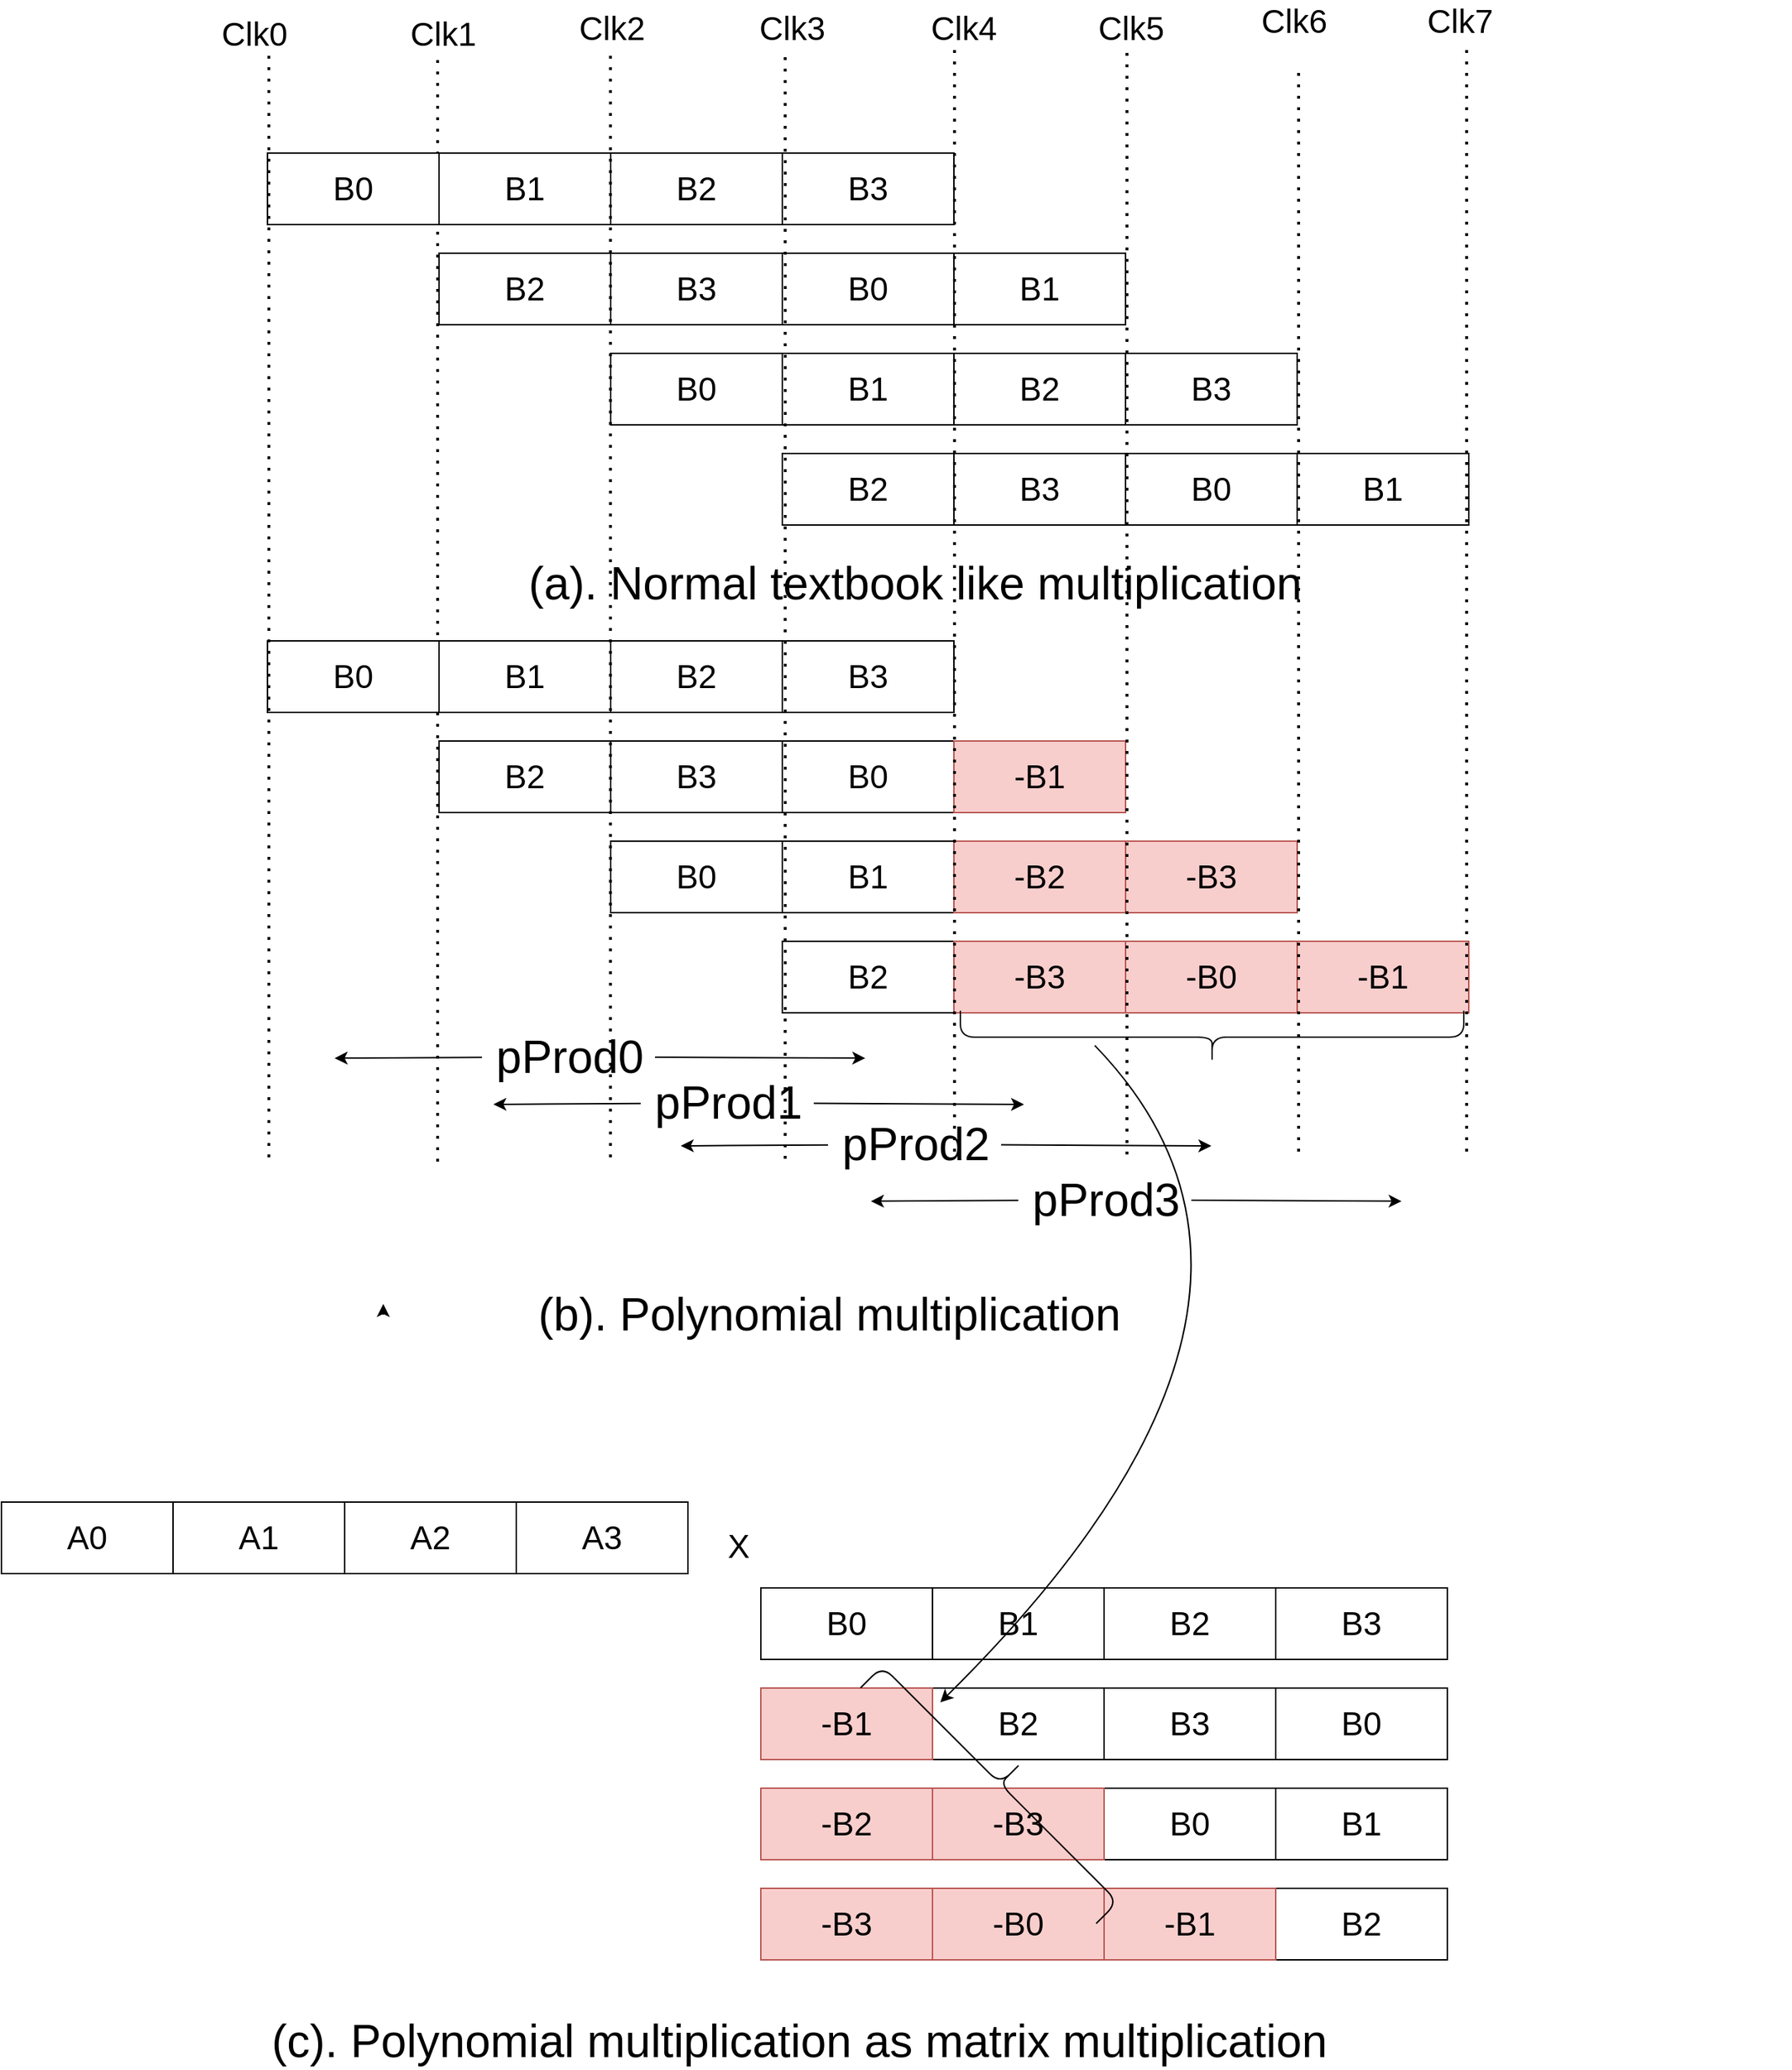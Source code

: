 <mxfile>
    <diagram id="rdkxqr2sLyK3LkeXxhjU" name="Page-1">
        <mxGraphModel dx="1860" dy="2270" grid="0" gridSize="10" guides="1" tooltips="1" connect="1" arrows="1" fold="1" page="1" pageScale="1" pageWidth="1169" pageHeight="827" math="0" shadow="0">
            <root>
                <mxCell id="0"/>
                <mxCell id="1" parent="0"/>
                <mxCell id="131" value="" style="group" vertex="1" connectable="0" parent="1">
                    <mxGeometry x="201" y="352" width="840" height="260" as="geometry"/>
                </mxCell>
                <mxCell id="70" value="" style="group;fontSize=23;" vertex="1" connectable="0" parent="131">
                    <mxGeometry x="336" y="37" width="480" height="50" as="geometry"/>
                </mxCell>
                <mxCell id="71" value="B0" style="rounded=0;whiteSpace=wrap;html=1;fontSize=23;" vertex="1" parent="70">
                    <mxGeometry width="120" height="50" as="geometry"/>
                </mxCell>
                <mxCell id="72" value="B1" style="rounded=0;whiteSpace=wrap;html=1;fontSize=23;" vertex="1" parent="70">
                    <mxGeometry x="120" width="120" height="50" as="geometry"/>
                </mxCell>
                <mxCell id="73" value="B2" style="rounded=0;whiteSpace=wrap;html=1;fontSize=23;" vertex="1" parent="70">
                    <mxGeometry x="240" width="120" height="50" as="geometry"/>
                </mxCell>
                <mxCell id="74" value="B3" style="rounded=0;whiteSpace=wrap;html=1;fontSize=23;" vertex="1" parent="70">
                    <mxGeometry x="360" width="120" height="50" as="geometry"/>
                </mxCell>
                <mxCell id="75" value="" style="group;fontSize=23;" vertex="1" connectable="0" parent="131">
                    <mxGeometry x="456" y="107" width="480" height="50" as="geometry"/>
                </mxCell>
                <mxCell id="76" value="B2" style="rounded=0;whiteSpace=wrap;html=1;fontSize=23;" vertex="1" parent="75">
                    <mxGeometry width="120" height="50" as="geometry"/>
                </mxCell>
                <mxCell id="77" value="B3" style="rounded=0;whiteSpace=wrap;html=1;fontSize=23;" vertex="1" parent="75">
                    <mxGeometry x="120" width="120" height="50" as="geometry"/>
                </mxCell>
                <mxCell id="78" value="B0" style="rounded=0;whiteSpace=wrap;html=1;fontSize=23;" vertex="1" parent="75">
                    <mxGeometry x="240" width="120" height="50" as="geometry"/>
                </mxCell>
                <mxCell id="80" value="" style="group;fontSize=23;" vertex="1" connectable="0" parent="131">
                    <mxGeometry x="576" y="177" width="480" height="50" as="geometry"/>
                </mxCell>
                <mxCell id="81" value="B0" style="rounded=0;whiteSpace=wrap;html=1;fontSize=23;" vertex="1" parent="80">
                    <mxGeometry width="120" height="50" as="geometry"/>
                </mxCell>
                <mxCell id="82" value="B1" style="rounded=0;whiteSpace=wrap;html=1;fontSize=23;" vertex="1" parent="80">
                    <mxGeometry x="120" width="120" height="50" as="geometry"/>
                </mxCell>
                <mxCell id="85" value="" style="group;fontSize=23;" vertex="1" connectable="0" parent="131">
                    <mxGeometry x="360" y="210" width="480" height="50" as="geometry"/>
                </mxCell>
                <mxCell id="86" value="B2" style="rounded=0;whiteSpace=wrap;html=1;fontSize=23;" vertex="1" parent="85">
                    <mxGeometry x="336" y="37" width="120" height="50" as="geometry"/>
                </mxCell>
                <mxCell id="79" value="-B1" style="rounded=0;whiteSpace=wrap;html=1;fontSize=23;fillColor=#f8cecc;strokeColor=#b85450;" vertex="1" parent="131">
                    <mxGeometry x="336" y="107" width="120" height="50" as="geometry"/>
                </mxCell>
                <mxCell id="83" value="-B2" style="rounded=0;whiteSpace=wrap;html=1;fontSize=23;fillColor=#f8cecc;strokeColor=#b85450;" vertex="1" parent="131">
                    <mxGeometry x="336" y="177" width="120" height="50" as="geometry"/>
                </mxCell>
                <mxCell id="84" value="-B3" style="rounded=0;whiteSpace=wrap;html=1;fontSize=23;fillColor=#f8cecc;strokeColor=#b85450;" vertex="1" parent="131">
                    <mxGeometry x="456" y="177" width="120" height="50" as="geometry"/>
                </mxCell>
                <mxCell id="87" value="-B3" style="rounded=0;whiteSpace=wrap;html=1;fontSize=23;fillColor=#f8cecc;strokeColor=#b85450;" vertex="1" parent="131">
                    <mxGeometry x="336" y="247" width="120" height="50" as="geometry"/>
                </mxCell>
                <mxCell id="88" value="-B0" style="rounded=0;whiteSpace=wrap;html=1;fontSize=23;fillColor=#f8cecc;strokeColor=#b85450;" vertex="1" parent="131">
                    <mxGeometry x="456" y="247" width="120" height="50" as="geometry"/>
                </mxCell>
                <mxCell id="89" value="-B1" style="rounded=0;whiteSpace=wrap;html=1;fontSize=23;fillColor=#f8cecc;strokeColor=#b85450;" vertex="1" parent="131">
                    <mxGeometry x="576" y="247" width="120" height="50" as="geometry"/>
                </mxCell>
                <mxCell id="143" value="X" style="text;html=1;align=center;verticalAlign=middle;resizable=0;points=[];autosize=1;strokeColor=none;fillColor=none;fontSize=23;" vertex="1" parent="131">
                    <mxGeometry x="303" y="-12" width="33" height="40" as="geometry"/>
                </mxCell>
                <mxCell id="132" value="" style="group;fontSize=23;" vertex="1" connectable="0" parent="1">
                    <mxGeometry x="6" y="329" width="480" height="50" as="geometry"/>
                </mxCell>
                <mxCell id="133" value="A0" style="rounded=0;whiteSpace=wrap;html=1;fontSize=23;" vertex="1" parent="132">
                    <mxGeometry width="120" height="50" as="geometry"/>
                </mxCell>
                <mxCell id="134" value="A1" style="rounded=0;whiteSpace=wrap;html=1;fontSize=23;" vertex="1" parent="132">
                    <mxGeometry x="120" width="120" height="50" as="geometry"/>
                </mxCell>
                <mxCell id="135" value="A2" style="rounded=0;whiteSpace=wrap;html=1;fontSize=23;" vertex="1" parent="132">
                    <mxGeometry x="240" width="120" height="50" as="geometry"/>
                </mxCell>
                <mxCell id="136" value="A3" style="rounded=0;whiteSpace=wrap;html=1;fontSize=23;" vertex="1" parent="132">
                    <mxGeometry x="360" width="120" height="50" as="geometry"/>
                </mxCell>
                <mxCell id="138" value="" style="endArrow=classic;html=1;fontSize=23;curved=1;entryX=0.25;entryY=0.2;entryDx=0;entryDy=0;entryPerimeter=0;exitX=0.343;exitY=0.733;exitDx=0;exitDy=0;exitPerimeter=0;" edge="1" parent="1" source="139" target="140">
                    <mxGeometry width="50" height="50" relative="1" as="geometry">
                        <mxPoint x="846" y="111" as="sourcePoint"/>
                        <mxPoint x="662" y="355" as="targetPoint"/>
                        <Array as="points">
                            <mxPoint x="945" y="190"/>
                        </Array>
                    </mxGeometry>
                </mxCell>
                <mxCell id="140" value="" style="shape=curlyBracket;whiteSpace=wrap;html=1;rounded=1;flipH=1;labelPosition=right;verticalLabelPosition=middle;align=left;verticalAlign=middle;fontSize=23;fillColor=#CCFFE6;rotation=-45;" vertex="1" parent="1">
                    <mxGeometry x="682.8" y="409.55" width="43" height="233" as="geometry"/>
                </mxCell>
                <mxCell id="145" value="" style="endArrow=classic;startArrow=none;html=1;fontSize=32;curved=1;" edge="1" parent="1" source="144">
                    <mxGeometry width="50" height="50" relative="1" as="geometry">
                        <mxPoint x="350" y="51" as="sourcePoint"/>
                        <mxPoint x="721" y="51" as="targetPoint"/>
                    </mxGeometry>
                </mxCell>
                <mxCell id="146" value="" style="endArrow=none;startArrow=classic;html=1;fontSize=32;curved=1;" edge="1" parent="1" target="144">
                    <mxGeometry width="50" height="50" relative="1" as="geometry">
                        <mxPoint x="350" y="51" as="sourcePoint"/>
                        <mxPoint x="721" y="51" as="targetPoint"/>
                    </mxGeometry>
                </mxCell>
                <mxCell id="147" value="pProd2" style="text;html=1;align=center;verticalAlign=middle;resizable=0;points=[];autosize=1;strokeColor=none;fillColor=none;fontSize=32;" vertex="1" parent="1">
                    <mxGeometry x="584" y="54" width="121" height="50" as="geometry"/>
                </mxCell>
                <mxCell id="148" value="" style="endArrow=classic;startArrow=none;html=1;fontSize=32;curved=1;" edge="1" parent="1" source="147">
                    <mxGeometry width="50" height="50" relative="1" as="geometry">
                        <mxPoint x="481" y="80" as="sourcePoint"/>
                        <mxPoint x="852" y="80" as="targetPoint"/>
                    </mxGeometry>
                </mxCell>
                <mxCell id="149" value="" style="endArrow=none;startArrow=classic;html=1;fontSize=32;curved=1;" edge="1" parent="1" target="147">
                    <mxGeometry width="50" height="50" relative="1" as="geometry">
                        <mxPoint x="481" y="80" as="sourcePoint"/>
                        <mxPoint x="852" y="80" as="targetPoint"/>
                    </mxGeometry>
                </mxCell>
                <mxCell id="43" value="" style="endArrow=none;dashed=1;html=1;dashPattern=1 3;strokeWidth=2;fontSize=23;" edge="1" parent="1">
                    <mxGeometry width="50" height="50" relative="1" as="geometry">
                        <mxPoint x="311" y="91" as="sourcePoint"/>
                        <mxPoint x="311" y="-679" as="targetPoint"/>
                    </mxGeometry>
                </mxCell>
                <mxCell id="46" value="" style="group;fontSize=23;" vertex="1" connectable="0" parent="1">
                    <mxGeometry x="192" y="-614" width="840" height="260" as="geometry"/>
                </mxCell>
                <mxCell id="6" value="" style="group;fontSize=23;" vertex="1" connectable="0" parent="46">
                    <mxGeometry width="480" height="50" as="geometry"/>
                </mxCell>
                <mxCell id="2" value="B0" style="rounded=0;whiteSpace=wrap;html=1;fontSize=23;" vertex="1" parent="6">
                    <mxGeometry width="120" height="50" as="geometry"/>
                </mxCell>
                <mxCell id="3" value="B1" style="rounded=0;whiteSpace=wrap;html=1;fontSize=23;" vertex="1" parent="6">
                    <mxGeometry x="120" width="120" height="50" as="geometry"/>
                </mxCell>
                <mxCell id="4" value="B2" style="rounded=0;whiteSpace=wrap;html=1;fontSize=23;" vertex="1" parent="6">
                    <mxGeometry x="240" width="120" height="50" as="geometry"/>
                </mxCell>
                <mxCell id="5" value="B3" style="rounded=0;whiteSpace=wrap;html=1;fontSize=23;" vertex="1" parent="6">
                    <mxGeometry x="360" width="120" height="50" as="geometry"/>
                </mxCell>
                <mxCell id="7" value="" style="group;fontSize=23;" vertex="1" connectable="0" parent="46">
                    <mxGeometry x="120" y="70" width="480" height="50" as="geometry"/>
                </mxCell>
                <mxCell id="8" value="B2" style="rounded=0;whiteSpace=wrap;html=1;fontSize=23;" vertex="1" parent="7">
                    <mxGeometry width="120" height="50" as="geometry"/>
                </mxCell>
                <mxCell id="9" value="B3" style="rounded=0;whiteSpace=wrap;html=1;fontSize=23;" vertex="1" parent="7">
                    <mxGeometry x="120" width="120" height="50" as="geometry"/>
                </mxCell>
                <mxCell id="10" value="B0" style="rounded=0;whiteSpace=wrap;html=1;fontSize=23;" vertex="1" parent="7">
                    <mxGeometry x="240" width="120" height="50" as="geometry"/>
                </mxCell>
                <mxCell id="11" value="B1" style="rounded=0;whiteSpace=wrap;html=1;fontSize=23;" vertex="1" parent="7">
                    <mxGeometry x="360" width="120" height="50" as="geometry"/>
                </mxCell>
                <mxCell id="12" value="" style="group;fontSize=23;" vertex="1" connectable="0" parent="46">
                    <mxGeometry x="240" y="140" width="480" height="50" as="geometry"/>
                </mxCell>
                <mxCell id="13" value="B0" style="rounded=0;whiteSpace=wrap;html=1;fontSize=23;" vertex="1" parent="12">
                    <mxGeometry width="120" height="50" as="geometry"/>
                </mxCell>
                <mxCell id="14" value="B1" style="rounded=0;whiteSpace=wrap;html=1;fontSize=23;" vertex="1" parent="12">
                    <mxGeometry x="120" width="120" height="50" as="geometry"/>
                </mxCell>
                <mxCell id="15" value="B2" style="rounded=0;whiteSpace=wrap;html=1;fontSize=23;" vertex="1" parent="12">
                    <mxGeometry x="240" width="120" height="50" as="geometry"/>
                </mxCell>
                <mxCell id="16" value="B3" style="rounded=0;whiteSpace=wrap;html=1;fontSize=23;" vertex="1" parent="12">
                    <mxGeometry x="360" width="120" height="50" as="geometry"/>
                </mxCell>
                <mxCell id="17" value="" style="group;fontSize=23;" vertex="1" connectable="0" parent="46">
                    <mxGeometry x="360" y="210" width="480" height="50" as="geometry"/>
                </mxCell>
                <mxCell id="18" value="B2" style="rounded=0;whiteSpace=wrap;html=1;fontSize=23;" vertex="1" parent="17">
                    <mxGeometry width="120" height="50" as="geometry"/>
                </mxCell>
                <mxCell id="19" value="B3" style="rounded=0;whiteSpace=wrap;html=1;fontSize=23;" vertex="1" parent="17">
                    <mxGeometry x="120" width="120" height="50" as="geometry"/>
                </mxCell>
                <mxCell id="20" value="B0" style="rounded=0;whiteSpace=wrap;html=1;fontSize=23;" vertex="1" parent="17">
                    <mxGeometry x="240" width="120" height="50" as="geometry"/>
                </mxCell>
                <mxCell id="21" value="B1" style="rounded=0;whiteSpace=wrap;html=1;fontSize=23;" vertex="1" parent="17">
                    <mxGeometry x="360" width="120" height="50" as="geometry"/>
                </mxCell>
                <mxCell id="90" value="" style="group;fontSize=23;" vertex="1" connectable="0" parent="1">
                    <mxGeometry x="192" y="-273" width="840" height="260" as="geometry"/>
                </mxCell>
                <mxCell id="91" value="" style="group;fontSize=23;" vertex="1" connectable="0" parent="90">
                    <mxGeometry width="480" height="50" as="geometry"/>
                </mxCell>
                <mxCell id="92" value="B0" style="rounded=0;whiteSpace=wrap;html=1;fontSize=23;" vertex="1" parent="91">
                    <mxGeometry width="120" height="50" as="geometry"/>
                </mxCell>
                <mxCell id="93" value="B1" style="rounded=0;whiteSpace=wrap;html=1;fontSize=23;" vertex="1" parent="91">
                    <mxGeometry x="120" width="120" height="50" as="geometry"/>
                </mxCell>
                <mxCell id="94" value="B2" style="rounded=0;whiteSpace=wrap;html=1;fontSize=23;" vertex="1" parent="91">
                    <mxGeometry x="240" width="120" height="50" as="geometry"/>
                </mxCell>
                <mxCell id="95" value="B3" style="rounded=0;whiteSpace=wrap;html=1;fontSize=23;" vertex="1" parent="91">
                    <mxGeometry x="360" width="120" height="50" as="geometry"/>
                </mxCell>
                <mxCell id="96" value="" style="group;fontSize=23;" vertex="1" connectable="0" parent="90">
                    <mxGeometry x="120" y="70" width="480" height="50" as="geometry"/>
                </mxCell>
                <mxCell id="97" value="B2" style="rounded=0;whiteSpace=wrap;html=1;fontSize=23;" vertex="1" parent="96">
                    <mxGeometry width="120" height="50" as="geometry"/>
                </mxCell>
                <mxCell id="98" value="B3" style="rounded=0;whiteSpace=wrap;html=1;fontSize=23;" vertex="1" parent="96">
                    <mxGeometry x="120" width="120" height="50" as="geometry"/>
                </mxCell>
                <mxCell id="99" value="B0" style="rounded=0;whiteSpace=wrap;html=1;fontSize=23;" vertex="1" parent="96">
                    <mxGeometry x="240" width="120" height="50" as="geometry"/>
                </mxCell>
                <mxCell id="100" value="-B1" style="rounded=0;whiteSpace=wrap;html=1;fontSize=23;fillColor=#f8cecc;strokeColor=#b85450;" vertex="1" parent="96">
                    <mxGeometry x="360" width="120" height="50" as="geometry"/>
                </mxCell>
                <mxCell id="101" value="" style="group;fontSize=23;" vertex="1" connectable="0" parent="90">
                    <mxGeometry x="240" y="140" width="480" height="50" as="geometry"/>
                </mxCell>
                <mxCell id="102" value="B0" style="rounded=0;whiteSpace=wrap;html=1;fontSize=23;" vertex="1" parent="101">
                    <mxGeometry width="120" height="50" as="geometry"/>
                </mxCell>
                <mxCell id="103" value="B1" style="rounded=0;whiteSpace=wrap;html=1;fontSize=23;" vertex="1" parent="101">
                    <mxGeometry x="120" width="120" height="50" as="geometry"/>
                </mxCell>
                <mxCell id="104" value="-B2" style="rounded=0;whiteSpace=wrap;html=1;fontSize=23;fillColor=#f8cecc;strokeColor=#b85450;" vertex="1" parent="101">
                    <mxGeometry x="240" width="120" height="50" as="geometry"/>
                </mxCell>
                <mxCell id="105" value="-B3" style="rounded=0;whiteSpace=wrap;html=1;fontSize=23;fillColor=#f8cecc;strokeColor=#b85450;" vertex="1" parent="101">
                    <mxGeometry x="360" width="120" height="50" as="geometry"/>
                </mxCell>
                <mxCell id="106" value="" style="group;fontSize=23;" vertex="1" connectable="0" parent="90">
                    <mxGeometry x="360" y="210" width="480" height="50" as="geometry"/>
                </mxCell>
                <mxCell id="107" value="B2" style="rounded=0;whiteSpace=wrap;html=1;fontSize=23;" vertex="1" parent="106">
                    <mxGeometry width="120" height="50" as="geometry"/>
                </mxCell>
                <mxCell id="108" value="-B3" style="rounded=0;whiteSpace=wrap;html=1;fontSize=23;fillColor=#f8cecc;strokeColor=#b85450;" vertex="1" parent="106">
                    <mxGeometry x="120" width="120" height="50" as="geometry"/>
                </mxCell>
                <mxCell id="109" value="-B0" style="rounded=0;whiteSpace=wrap;html=1;fontSize=23;fillColor=#f8cecc;strokeColor=#b85450;" vertex="1" parent="106">
                    <mxGeometry x="240" width="120" height="50" as="geometry"/>
                </mxCell>
                <mxCell id="110" value="-B1" style="rounded=0;whiteSpace=wrap;html=1;fontSize=23;fillColor=#f8cecc;strokeColor=#b85450;" vertex="1" parent="106">
                    <mxGeometry x="360" width="120" height="50" as="geometry"/>
                </mxCell>
                <mxCell id="111" value="" style="endArrow=none;dashed=1;html=1;dashPattern=1 3;strokeWidth=2;fontSize=23;" edge="1" parent="1">
                    <mxGeometry width="50" height="50" relative="1" as="geometry">
                        <mxPoint x="554" y="89" as="sourcePoint"/>
                        <mxPoint x="554" y="-681" as="targetPoint"/>
                    </mxGeometry>
                </mxCell>
                <mxCell id="113" value="" style="endArrow=none;dashed=1;html=1;dashPattern=1 3;strokeWidth=2;fontSize=23;" edge="1" parent="1">
                    <mxGeometry width="50" height="50" relative="1" as="geometry">
                        <mxPoint x="672.41" y="84" as="sourcePoint"/>
                        <mxPoint x="672.41" y="-686" as="targetPoint"/>
                    </mxGeometry>
                </mxCell>
                <mxCell id="114" value="" style="endArrow=none;dashed=1;html=1;dashPattern=1 3;strokeWidth=2;fontSize=23;" edge="1" parent="1">
                    <mxGeometry width="50" height="50" relative="1" as="geometry">
                        <mxPoint x="793" y="86" as="sourcePoint"/>
                        <mxPoint x="793" y="-684" as="targetPoint"/>
                    </mxGeometry>
                </mxCell>
                <mxCell id="115" value="" style="endArrow=none;dashed=1;html=1;dashPattern=1 3;strokeWidth=2;fontSize=23;" edge="1" parent="1">
                    <mxGeometry width="50" height="50" relative="1" as="geometry">
                        <mxPoint x="913" y="84" as="sourcePoint"/>
                        <mxPoint x="913" y="-671" as="targetPoint"/>
                    </mxGeometry>
                </mxCell>
                <mxCell id="117" value="" style="endArrow=none;dashed=1;html=1;dashPattern=1 3;strokeWidth=2;fontSize=23;" edge="1" parent="1">
                    <mxGeometry width="50" height="50" relative="1" as="geometry">
                        <mxPoint x="1030.5" y="84" as="sourcePoint"/>
                        <mxPoint x="1030.5" y="-686" as="targetPoint"/>
                    </mxGeometry>
                </mxCell>
                <mxCell id="118" value="" style="endArrow=none;dashed=1;html=1;dashPattern=1 3;strokeWidth=2;fontSize=23;" edge="1" parent="1">
                    <mxGeometry width="50" height="50" relative="1" as="geometry">
                        <mxPoint x="431.82" y="88" as="sourcePoint"/>
                        <mxPoint x="431.82" y="-682" as="targetPoint"/>
                    </mxGeometry>
                </mxCell>
                <mxCell id="120" value="Clk1" style="text;html=1;strokeColor=none;fillColor=none;align=center;verticalAlign=middle;whiteSpace=wrap;rounded=0;fontSize=23;" vertex="1" parent="1">
                    <mxGeometry x="285" y="-712" width="60" height="30" as="geometry"/>
                </mxCell>
                <mxCell id="121" value="Clk0" style="text;html=1;strokeColor=none;fillColor=none;align=center;verticalAlign=middle;whiteSpace=wrap;rounded=0;fontSize=23;" vertex="1" parent="1">
                    <mxGeometry x="153" y="-712" width="60" height="30" as="geometry"/>
                </mxCell>
                <mxCell id="123" value="" style="endArrow=none;dashed=1;html=1;dashPattern=1 3;strokeWidth=2;fontSize=23;" edge="1" parent="1">
                    <mxGeometry width="50" height="50" relative="1" as="geometry">
                        <mxPoint x="193" y="88" as="sourcePoint"/>
                        <mxPoint x="193" y="-682" as="targetPoint"/>
                    </mxGeometry>
                </mxCell>
                <mxCell id="124" value="Clk2" style="text;html=1;strokeColor=none;fillColor=none;align=center;verticalAlign=middle;whiteSpace=wrap;rounded=0;fontSize=23;" vertex="1" parent="1">
                    <mxGeometry x="403" y="-716" width="60" height="30" as="geometry"/>
                </mxCell>
                <mxCell id="125" value="Clk3" style="text;html=1;strokeColor=none;fillColor=none;align=center;verticalAlign=middle;whiteSpace=wrap;rounded=0;fontSize=23;" vertex="1" parent="1">
                    <mxGeometry x="529" y="-716" width="60" height="30" as="geometry"/>
                </mxCell>
                <mxCell id="126" value="Clk4" style="text;html=1;strokeColor=none;fillColor=none;align=center;verticalAlign=middle;whiteSpace=wrap;rounded=0;fontSize=23;" vertex="1" parent="1">
                    <mxGeometry x="649" y="-716" width="60" height="30" as="geometry"/>
                </mxCell>
                <mxCell id="127" value="Clk5" style="text;html=1;strokeColor=none;fillColor=none;align=center;verticalAlign=middle;whiteSpace=wrap;rounded=0;fontSize=23;" vertex="1" parent="1">
                    <mxGeometry x="766" y="-716" width="60" height="30" as="geometry"/>
                </mxCell>
                <mxCell id="128" value="Clk6" style="text;html=1;strokeColor=none;fillColor=none;align=center;verticalAlign=middle;whiteSpace=wrap;rounded=0;fontSize=23;" vertex="1" parent="1">
                    <mxGeometry x="880" y="-721" width="60" height="30" as="geometry"/>
                </mxCell>
                <mxCell id="129" value="Clk7" style="text;html=1;strokeColor=none;fillColor=none;align=center;verticalAlign=middle;whiteSpace=wrap;rounded=0;fontSize=23;" vertex="1" parent="1">
                    <mxGeometry x="996" y="-721" width="60" height="30" as="geometry"/>
                </mxCell>
                <mxCell id="139" value="" style="shape=curlyBracket;whiteSpace=wrap;html=1;rounded=1;flipH=1;labelPosition=right;verticalLabelPosition=middle;align=left;verticalAlign=middle;fontSize=23;fillColor=#000000;rotation=90;strokeColor=#131111;" vertex="1" parent="1">
                    <mxGeometry x="834" y="-172" width="37" height="352" as="geometry"/>
                </mxCell>
                <mxCell id="144" value="pProd1" style="text;html=1;align=center;verticalAlign=middle;resizable=0;points=[];autosize=1;strokeColor=none;fillColor=none;fontSize=32;" vertex="1" parent="1">
                    <mxGeometry x="453" y="25" width="121" height="50" as="geometry"/>
                </mxCell>
                <mxCell id="151" value="pProd3" style="text;html=1;align=center;verticalAlign=middle;resizable=0;points=[];autosize=1;strokeColor=none;fillColor=none;fontSize=32;" vertex="1" parent="1">
                    <mxGeometry x="717" y="92.71" width="121" height="50" as="geometry"/>
                </mxCell>
                <mxCell id="152" value="" style="endArrow=classic;startArrow=none;html=1;fontSize=32;curved=1;" edge="1" parent="1" source="151">
                    <mxGeometry width="50" height="50" relative="1" as="geometry">
                        <mxPoint x="614" y="118.71" as="sourcePoint"/>
                        <mxPoint x="985" y="118.71" as="targetPoint"/>
                    </mxGeometry>
                </mxCell>
                <mxCell id="153" value="" style="endArrow=none;startArrow=classic;html=1;fontSize=32;curved=1;" edge="1" parent="1" target="151">
                    <mxGeometry width="50" height="50" relative="1" as="geometry">
                        <mxPoint x="614" y="118.71" as="sourcePoint"/>
                        <mxPoint x="985" y="118.71" as="targetPoint"/>
                    </mxGeometry>
                </mxCell>
                <mxCell id="155" value="pProd0" style="text;html=1;align=center;verticalAlign=middle;resizable=0;points=[];autosize=1;strokeColor=none;fillColor=none;fontSize=32;" vertex="1" parent="1">
                    <mxGeometry x="342" y="-7.29" width="121" height="50" as="geometry"/>
                </mxCell>
                <mxCell id="156" value="" style="endArrow=classic;startArrow=none;html=1;fontSize=32;curved=1;" edge="1" parent="1" source="155">
                    <mxGeometry width="50" height="50" relative="1" as="geometry">
                        <mxPoint x="239" y="18.71" as="sourcePoint"/>
                        <mxPoint x="610" y="18.71" as="targetPoint"/>
                    </mxGeometry>
                </mxCell>
                <mxCell id="157" value="" style="endArrow=none;startArrow=classic;html=1;fontSize=32;curved=1;" edge="1" parent="1" target="155">
                    <mxGeometry width="50" height="50" relative="1" as="geometry">
                        <mxPoint x="239" y="18.71" as="sourcePoint"/>
                        <mxPoint x="610" y="18.71" as="targetPoint"/>
                    </mxGeometry>
                </mxCell>
                <mxCell id="160" value="(b). Polynomial multiplication" style="text;html=1;strokeColor=none;fillColor=none;align=center;verticalAlign=middle;whiteSpace=wrap;rounded=0;fontSize=32;" vertex="1" parent="1">
                    <mxGeometry x="273" y="183" width="624" height="30" as="geometry"/>
                </mxCell>
                <mxCell id="162" value="(c). Polynomial multiplication as matrix multiplication" style="text;html=1;strokeColor=none;fillColor=none;align=center;verticalAlign=middle;whiteSpace=wrap;rounded=0;fontSize=32;" vertex="1" parent="1">
                    <mxGeometry x="188" y="691" width="752" height="30" as="geometry"/>
                </mxCell>
                <mxCell id="163" style="edgeStyle=none;curved=1;html=1;exitX=0;exitY=0.5;exitDx=0;exitDy=0;entryX=0;entryY=0.25;entryDx=0;entryDy=0;fontSize=32;" edge="1" parent="1" source="160" target="160">
                    <mxGeometry relative="1" as="geometry"/>
                </mxCell>
                <mxCell id="164" value="(a). Normal textbook like multiplication" style="text;html=1;strokeColor=none;fillColor=none;align=center;verticalAlign=middle;whiteSpace=wrap;rounded=0;fontSize=32;" vertex="1" parent="1">
                    <mxGeometry x="332.5" y="-328" width="624" height="30" as="geometry"/>
                </mxCell>
            </root>
        </mxGraphModel>
    </diagram>
</mxfile>